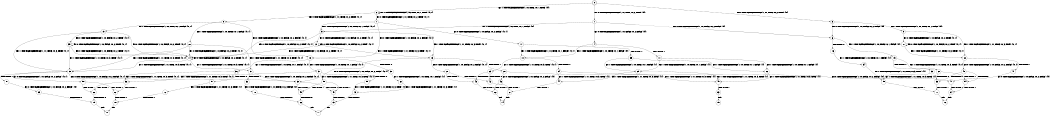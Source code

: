 digraph BCG {
size = "7, 10.5";
center = TRUE;
node [shape = circle];
0 [peripheries = 2];
0 -> 1 [label = "EX !0 !ATOMIC_EXCH_BRANCH (1, +1, TRUE, +0, 2, TRUE) !{0}"];
0 -> 2 [label = "EX !1 !ATOMIC_EXCH_BRANCH (1, +0, TRUE, +0, 1, TRUE) !{0}"];
0 -> 3 [label = "EX !0 !ATOMIC_EXCH_BRANCH (1, +1, TRUE, +0, 2, TRUE) !{0}"];
1 -> 4 [label = "EX !0 !ATOMIC_EXCH_BRANCH (1, +0, FALSE, +0, 2, FALSE) !{0}"];
1 -> 5 [label = "EX !1 !ATOMIC_EXCH_BRANCH (1, +0, TRUE, +0, 1, FALSE) !{0}"];
1 -> 6 [label = "EX !0 !ATOMIC_EXCH_BRANCH (1, +0, FALSE, +0, 2, FALSE) !{0}"];
2 -> 2 [label = "EX !1 !ATOMIC_EXCH_BRANCH (1, +0, TRUE, +0, 1, TRUE) !{0, 1}"];
2 -> 7 [label = "EX !0 !ATOMIC_EXCH_BRANCH (1, +1, TRUE, +0, 2, TRUE) !{0, 1}"];
2 -> 8 [label = "EX !0 !ATOMIC_EXCH_BRANCH (1, +1, TRUE, +0, 2, TRUE) !{0, 1}"];
3 -> 9 [label = "EX !1 !ATOMIC_EXCH_BRANCH (1, +0, TRUE, +0, 1, FALSE) !{0}"];
3 -> 6 [label = "EX !0 !ATOMIC_EXCH_BRANCH (1, +0, FALSE, +0, 2, FALSE) !{0}"];
4 -> 10 [label = "EX !1 !ATOMIC_EXCH_BRANCH (1, +0, TRUE, +0, 1, FALSE) !{0}"];
4 -> 11 [label = "TERMINATE !0"];
5 -> 12 [label = "EX !0 !ATOMIC_EXCH_BRANCH (1, +0, FALSE, +0, 2, TRUE) !{0, 1}"];
5 -> 13 [label = "EX !1 !ATOMIC_EXCH_BRANCH (1, +1, TRUE, +0, 3, TRUE) !{0, 1}"];
5 -> 14 [label = "EX !0 !ATOMIC_EXCH_BRANCH (1, +0, FALSE, +0, 2, TRUE) !{0, 1}"];
6 -> 15 [label = "EX !1 !ATOMIC_EXCH_BRANCH (1, +0, TRUE, +0, 1, FALSE) !{0}"];
6 -> 16 [label = "TERMINATE !0"];
7 -> 17 [label = "EX !0 !ATOMIC_EXCH_BRANCH (1, +0, FALSE, +0, 2, FALSE) !{0, 1}"];
7 -> 5 [label = "EX !1 !ATOMIC_EXCH_BRANCH (1, +0, TRUE, +0, 1, FALSE) !{0, 1}"];
7 -> 18 [label = "EX !0 !ATOMIC_EXCH_BRANCH (1, +0, FALSE, +0, 2, FALSE) !{0, 1}"];
8 -> 19 [label = "EX !1 !ATOMIC_EXCH_BRANCH (1, +0, TRUE, +0, 1, FALSE) !{0, 1}"];
8 -> 18 [label = "EX !0 !ATOMIC_EXCH_BRANCH (1, +0, FALSE, +0, 2, FALSE) !{0, 1}"];
8 -> 20 [label = "EX !1 !ATOMIC_EXCH_BRANCH (1, +0, TRUE, +0, 1, FALSE) !{0, 1}"];
9 -> 21 [label = "EX !0 !ATOMIC_EXCH_BRANCH (1, +0, FALSE, +0, 2, TRUE) !{0, 1}"];
9 -> 22 [label = "EX !1 !ATOMIC_EXCH_BRANCH (1, +1, TRUE, +0, 3, TRUE) !{0, 1}"];
10 -> 23 [label = "EX !1 !ATOMIC_EXCH_BRANCH (1, +1, TRUE, +0, 3, TRUE) !{0, 1}"];
10 -> 24 [label = "TERMINATE !0"];
11 -> 25 [label = "EX !1 !ATOMIC_EXCH_BRANCH (1, +0, TRUE, +0, 1, FALSE) !{1}"];
11 -> 26 [label = "EX !1 !ATOMIC_EXCH_BRANCH (1, +0, TRUE, +0, 1, FALSE) !{1}"];
12 -> 12 [label = "EX !0 !ATOMIC_EXCH_BRANCH (1, +0, FALSE, +0, 2, TRUE) !{0, 1}"];
12 -> 13 [label = "EX !1 !ATOMIC_EXCH_BRANCH (1, +1, TRUE, +0, 3, TRUE) !{0, 1}"];
12 -> 14 [label = "EX !0 !ATOMIC_EXCH_BRANCH (1, +0, FALSE, +0, 2, TRUE) !{0, 1}"];
13 -> 27 [label = "EX !0 !ATOMIC_EXCH_BRANCH (1, +0, FALSE, +0, 2, FALSE) !{0, 1}"];
13 -> 28 [label = "TERMINATE !1"];
13 -> 29 [label = "EX !0 !ATOMIC_EXCH_BRANCH (1, +0, FALSE, +0, 2, FALSE) !{0, 1}"];
14 -> 30 [label = "EX !1 !ATOMIC_EXCH_BRANCH (1, +1, TRUE, +0, 3, TRUE) !{0, 1}"];
14 -> 14 [label = "EX !0 !ATOMIC_EXCH_BRANCH (1, +0, FALSE, +0, 2, TRUE) !{0, 1}"];
14 -> 31 [label = "EX !1 !ATOMIC_EXCH_BRANCH (1, +1, TRUE, +0, 3, TRUE) !{0, 1}"];
15 -> 32 [label = "EX !1 !ATOMIC_EXCH_BRANCH (1, +1, TRUE, +0, 3, TRUE) !{0, 1}"];
15 -> 33 [label = "TERMINATE !0"];
16 -> 34 [label = "EX !1 !ATOMIC_EXCH_BRANCH (1, +0, TRUE, +0, 1, FALSE) !{1}"];
17 -> 10 [label = "EX !1 !ATOMIC_EXCH_BRANCH (1, +0, TRUE, +0, 1, FALSE) !{0, 1}"];
17 -> 35 [label = "TERMINATE !0"];
18 -> 36 [label = "EX !1 !ATOMIC_EXCH_BRANCH (1, +0, TRUE, +0, 1, FALSE) !{0, 1}"];
18 -> 37 [label = "EX !1 !ATOMIC_EXCH_BRANCH (1, +0, TRUE, +0, 1, FALSE) !{0, 1}"];
18 -> 38 [label = "TERMINATE !0"];
19 -> 39 [label = "EX !0 !ATOMIC_EXCH_BRANCH (1, +0, FALSE, +0, 2, TRUE) !{0, 1}"];
19 -> 30 [label = "EX !1 !ATOMIC_EXCH_BRANCH (1, +1, TRUE, +0, 3, TRUE) !{0, 1}"];
19 -> 14 [label = "EX !0 !ATOMIC_EXCH_BRANCH (1, +0, FALSE, +0, 2, TRUE) !{0, 1}"];
20 -> 30 [label = "EX !1 !ATOMIC_EXCH_BRANCH (1, +1, TRUE, +0, 3, TRUE) !{0, 1}"];
20 -> 14 [label = "EX !0 !ATOMIC_EXCH_BRANCH (1, +0, FALSE, +0, 2, TRUE) !{0, 1}"];
20 -> 31 [label = "EX !1 !ATOMIC_EXCH_BRANCH (1, +1, TRUE, +0, 3, TRUE) !{0, 1}"];
21 -> 21 [label = "EX !0 !ATOMIC_EXCH_BRANCH (1, +0, FALSE, +0, 2, TRUE) !{0, 1}"];
21 -> 22 [label = "EX !1 !ATOMIC_EXCH_BRANCH (1, +1, TRUE, +0, 3, TRUE) !{0, 1}"];
22 -> 40 [label = "EX !0 !ATOMIC_EXCH_BRANCH (1, +0, FALSE, +0, 2, FALSE) !{0, 1}"];
22 -> 41 [label = "TERMINATE !1"];
23 -> 42 [label = "TERMINATE !0"];
23 -> 43 [label = "TERMINATE !1"];
24 -> 44 [label = "EX !1 !ATOMIC_EXCH_BRANCH (1, +1, TRUE, +0, 3, TRUE) !{1}"];
24 -> 45 [label = "EX !1 !ATOMIC_EXCH_BRANCH (1, +1, TRUE, +0, 3, TRUE) !{1}"];
25 -> 44 [label = "EX !1 !ATOMIC_EXCH_BRANCH (1, +1, TRUE, +0, 3, TRUE) !{1}"];
25 -> 45 [label = "EX !1 !ATOMIC_EXCH_BRANCH (1, +1, TRUE, +0, 3, TRUE) !{1}"];
26 -> 45 [label = "EX !1 !ATOMIC_EXCH_BRANCH (1, +1, TRUE, +0, 3, TRUE) !{1}"];
27 -> 42 [label = "TERMINATE !0"];
27 -> 43 [label = "TERMINATE !1"];
28 -> 46 [label = "EX !0 !ATOMIC_EXCH_BRANCH (1, +0, FALSE, +0, 2, FALSE) !{0}"];
28 -> 47 [label = "EX !0 !ATOMIC_EXCH_BRANCH (1, +0, FALSE, +0, 2, FALSE) !{0}"];
29 -> 48 [label = "TERMINATE !0"];
29 -> 49 [label = "TERMINATE !1"];
30 -> 50 [label = "EX !0 !ATOMIC_EXCH_BRANCH (1, +0, FALSE, +0, 2, FALSE) !{0, 1}"];
30 -> 51 [label = "TERMINATE !1"];
30 -> 29 [label = "EX !0 !ATOMIC_EXCH_BRANCH (1, +0, FALSE, +0, 2, FALSE) !{0, 1}"];
31 -> 29 [label = "EX !0 !ATOMIC_EXCH_BRANCH (1, +0, FALSE, +0, 2, FALSE) !{0, 1}"];
31 -> 52 [label = "TERMINATE !1"];
32 -> 53 [label = "TERMINATE !0"];
32 -> 54 [label = "TERMINATE !1"];
33 -> 55 [label = "EX !1 !ATOMIC_EXCH_BRANCH (1, +1, TRUE, +0, 3, TRUE) !{1}"];
34 -> 55 [label = "EX !1 !ATOMIC_EXCH_BRANCH (1, +1, TRUE, +0, 3, TRUE) !{1}"];
35 -> 25 [label = "EX !1 !ATOMIC_EXCH_BRANCH (1, +0, TRUE, +0, 1, FALSE) !{1}"];
35 -> 26 [label = "EX !1 !ATOMIC_EXCH_BRANCH (1, +0, TRUE, +0, 1, FALSE) !{1}"];
36 -> 56 [label = "EX !1 !ATOMIC_EXCH_BRANCH (1, +1, TRUE, +0, 3, TRUE) !{0, 1}"];
36 -> 57 [label = "TERMINATE !0"];
37 -> 56 [label = "EX !1 !ATOMIC_EXCH_BRANCH (1, +1, TRUE, +0, 3, TRUE) !{0, 1}"];
37 -> 58 [label = "EX !1 !ATOMIC_EXCH_BRANCH (1, +1, TRUE, +0, 3, TRUE) !{0, 1}"];
37 -> 59 [label = "TERMINATE !0"];
38 -> 60 [label = "EX !1 !ATOMIC_EXCH_BRANCH (1, +0, TRUE, +0, 1, FALSE) !{1}"];
39 -> 39 [label = "EX !0 !ATOMIC_EXCH_BRANCH (1, +0, FALSE, +0, 2, TRUE) !{0, 1}"];
39 -> 30 [label = "EX !1 !ATOMIC_EXCH_BRANCH (1, +1, TRUE, +0, 3, TRUE) !{0, 1}"];
39 -> 14 [label = "EX !0 !ATOMIC_EXCH_BRANCH (1, +0, FALSE, +0, 2, TRUE) !{0, 1}"];
40 -> 53 [label = "TERMINATE !0"];
40 -> 54 [label = "TERMINATE !1"];
41 -> 47 [label = "EX !0 !ATOMIC_EXCH_BRANCH (1, +0, FALSE, +0, 2, FALSE) !{0}"];
42 -> 61 [label = "TERMINATE !1"];
43 -> 62 [label = "TERMINATE !0"];
44 -> 61 [label = "TERMINATE !1"];
45 -> 63 [label = "TERMINATE !1"];
46 -> 62 [label = "TERMINATE !0"];
47 -> 64 [label = "TERMINATE !0"];
48 -> 65 [label = "TERMINATE !1"];
49 -> 66 [label = "TERMINATE !0"];
50 -> 67 [label = "TERMINATE !0"];
50 -> 68 [label = "TERMINATE !1"];
51 -> 69 [label = "EX !0 !ATOMIC_EXCH_BRANCH (1, +0, FALSE, +0, 2, FALSE) !{0}"];
52 -> 70 [label = "EX !0 !ATOMIC_EXCH_BRANCH (1, +0, FALSE, +0, 2, FALSE) !{0}"];
53 -> 71 [label = "TERMINATE !1"];
54 -> 64 [label = "TERMINATE !0"];
55 -> 71 [label = "TERMINATE !1"];
56 -> 67 [label = "TERMINATE !0"];
56 -> 68 [label = "TERMINATE !1"];
57 -> 72 [label = "EX !1 !ATOMIC_EXCH_BRANCH (1, +1, TRUE, +0, 3, TRUE) !{1}"];
58 -> 48 [label = "TERMINATE !0"];
58 -> 49 [label = "TERMINATE !1"];
59 -> 73 [label = "EX !1 !ATOMIC_EXCH_BRANCH (1, +1, TRUE, +0, 3, TRUE) !{1}"];
60 -> 73 [label = "EX !1 !ATOMIC_EXCH_BRANCH (1, +1, TRUE, +0, 3, TRUE) !{1}"];
61 -> 74 [label = "exit"];
62 -> 74 [label = "exit"];
63 -> 75 [label = "exit"];
64 -> 76 [label = "exit"];
65 -> 77 [label = "exit"];
66 -> 77 [label = "exit"];
67 -> 78 [label = "TERMINATE !1"];
68 -> 79 [label = "TERMINATE !0"];
69 -> 79 [label = "TERMINATE !0"];
70 -> 66 [label = "TERMINATE !0"];
71 -> 76 [label = "exit"];
72 -> 78 [label = "TERMINATE !1"];
73 -> 65 [label = "TERMINATE !1"];
78 -> 80 [label = "exit"];
79 -> 80 [label = "exit"];
}

